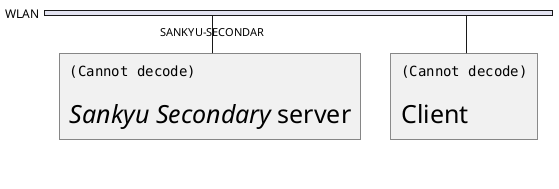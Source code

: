 @startuml
nwdiag {

    network WLAN {

        Server [\
            address = "SANKYU-SECONDAR",\
            description = "<img:remote-server-2.hd720.png>\n\n<font size=25><i>Sankyu Secondary</i> server",\
            ]

        Client [\
            description = "<img:remote-client-3.hd720.png>\n\n<font size=25>Client",\
            ]

    }

}

@enduml